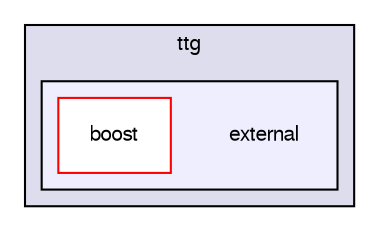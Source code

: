digraph "ttg/ttg/external" {
  compound=true
  node [ fontsize="10", fontname="FreeSans"];
  edge [ labelfontsize="10", labelfontname="FreeSans"];
  subgraph clusterdir_eadfcb2e6dc630a96ad146c380f23e4d {
    graph [ bgcolor="#ddddee", pencolor="black", label="ttg" fontname="FreeSans", fontsize="10", URL="dir_eadfcb2e6dc630a96ad146c380f23e4d.html"]
  subgraph clusterdir_d6fd4865185b9faac2b34d4b3d207028 {
    graph [ bgcolor="#eeeeff", pencolor="black", label="" URL="dir_d6fd4865185b9faac2b34d4b3d207028.html"];
    dir_d6fd4865185b9faac2b34d4b3d207028 [shape=plaintext label="external"];
  dir_df54c121214d62d549578fca829a256a [shape=box label="boost" fillcolor="white" style="filled" color="red" URL="dir_df54c121214d62d549578fca829a256a.html"];
  }
  }
}

